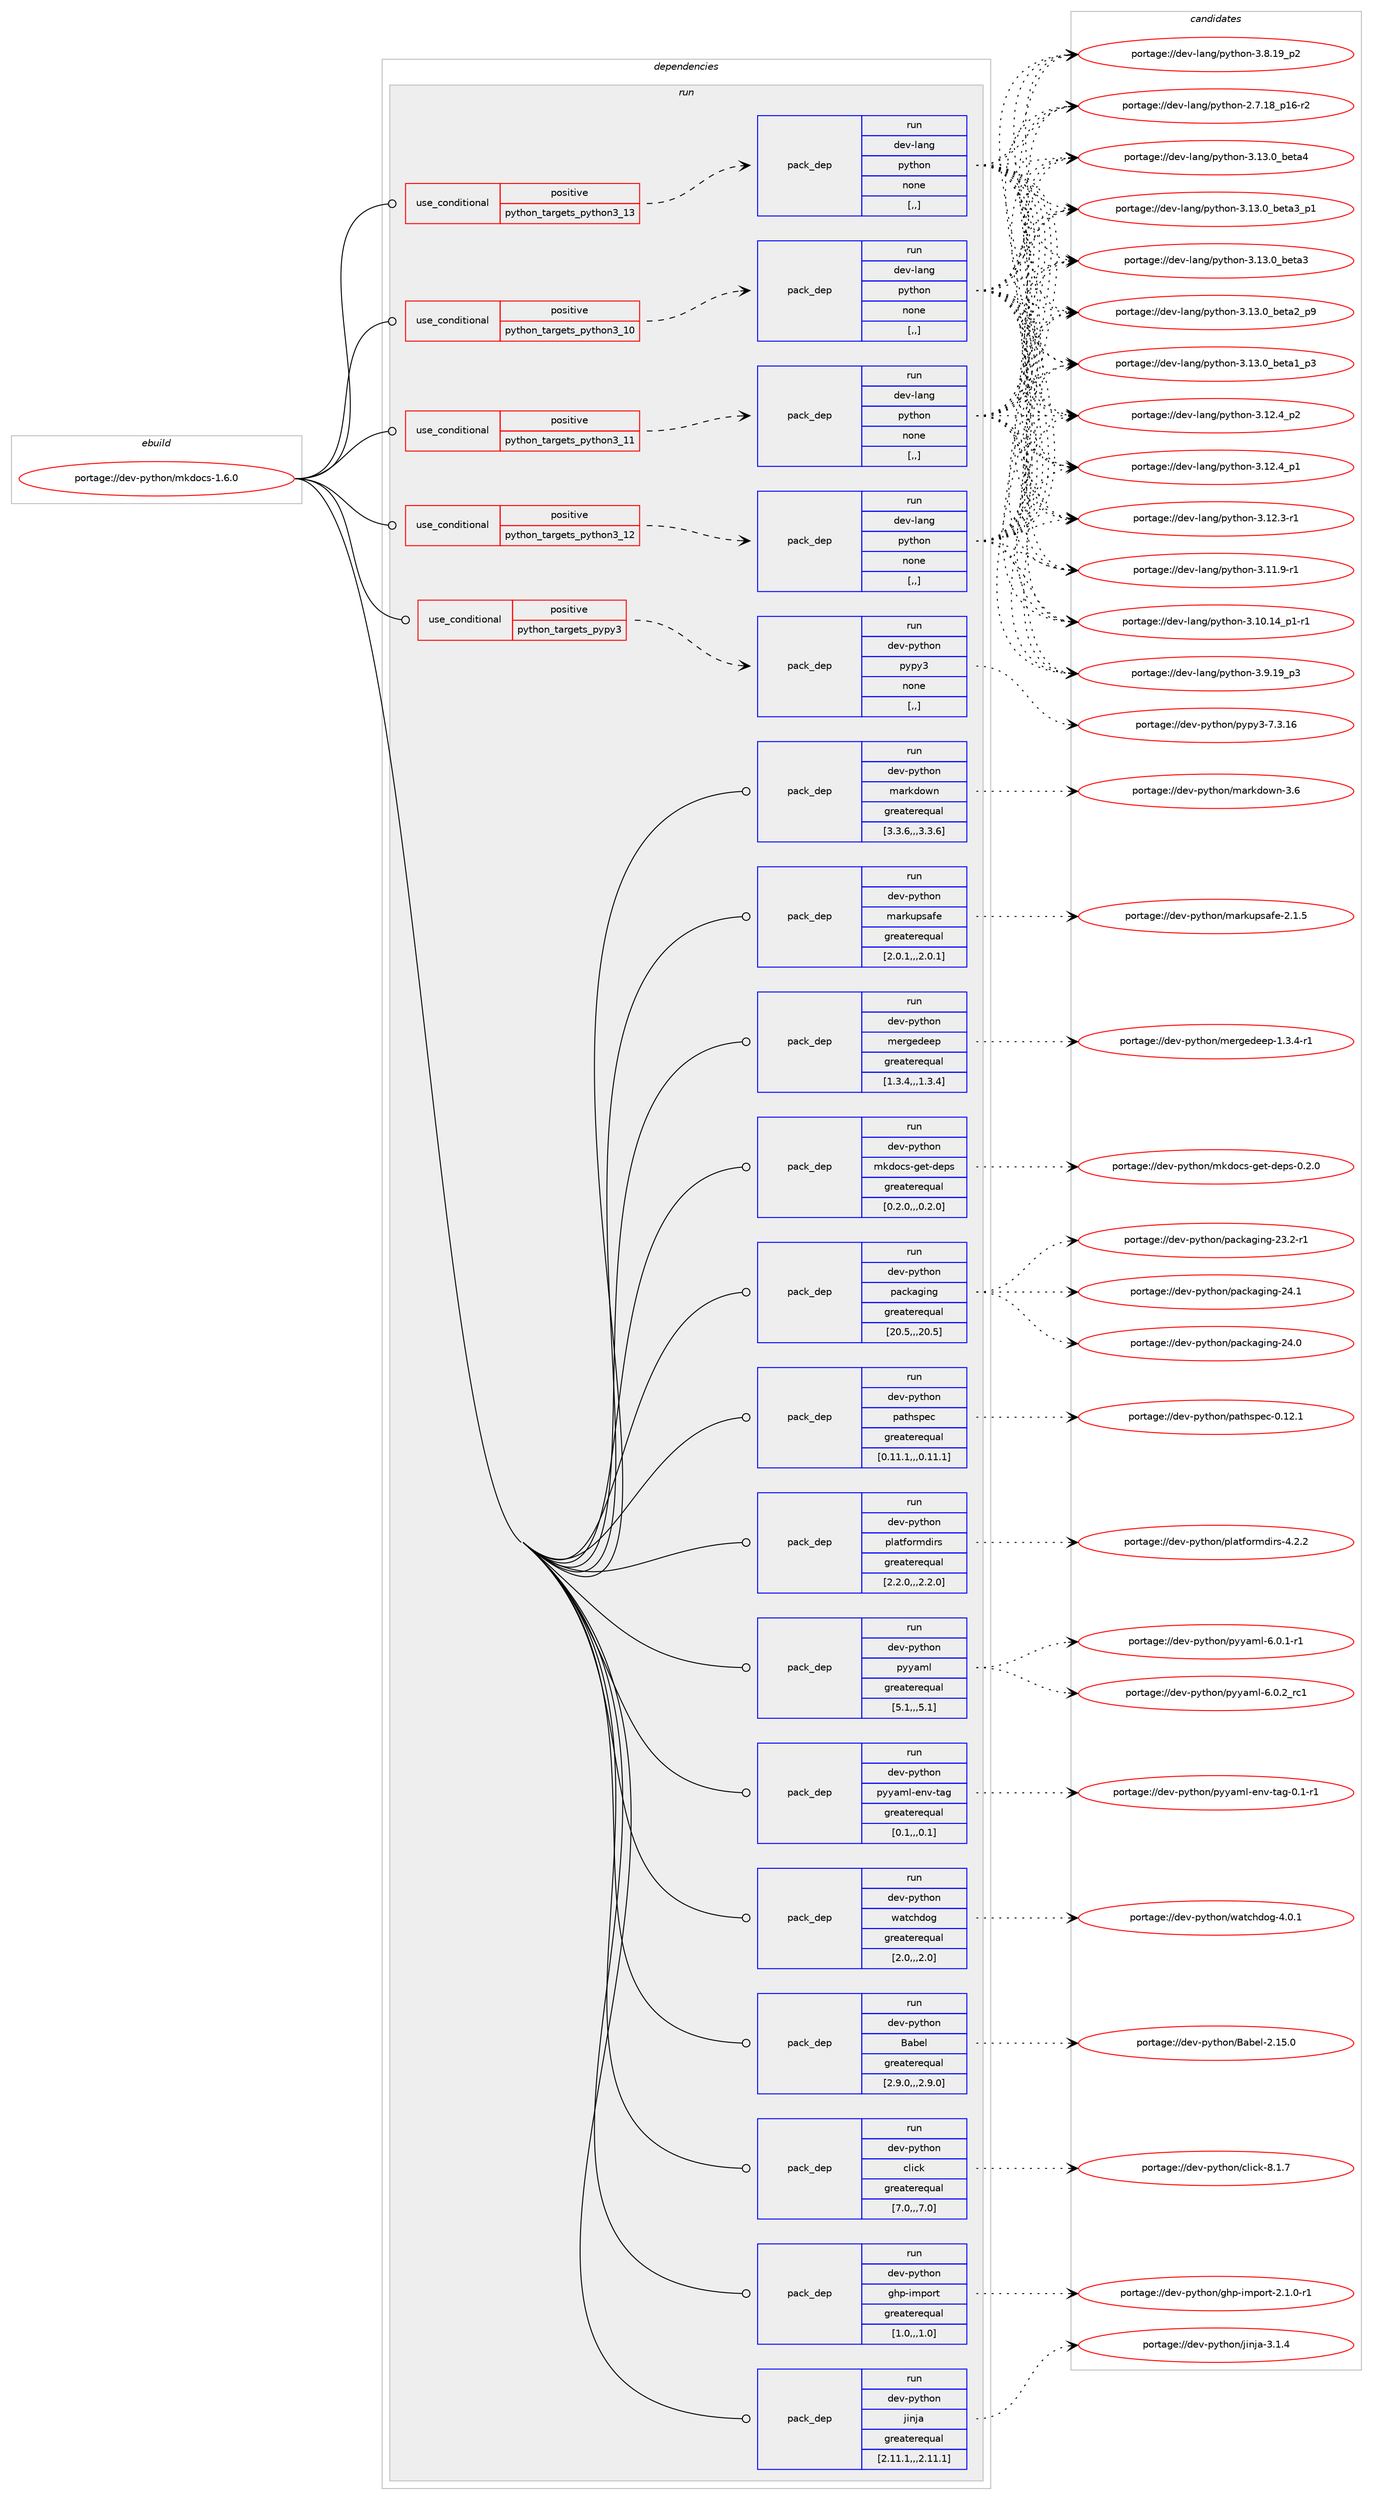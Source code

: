 digraph prolog {

# *************
# Graph options
# *************

newrank=true;
concentrate=true;
compound=true;
graph [rankdir=LR,fontname=Helvetica,fontsize=10,ranksep=1.5];#, ranksep=2.5, nodesep=0.2];
edge  [arrowhead=vee];
node  [fontname=Helvetica,fontsize=10];

# **********
# The ebuild
# **********

subgraph cluster_leftcol {
color=gray;
label=<<i>ebuild</i>>;
id [label="portage://dev-python/mkdocs-1.6.0", color=red, width=4, href="../dev-python/mkdocs-1.6.0.svg"];
}

# ****************
# The dependencies
# ****************

subgraph cluster_midcol {
color=gray;
label=<<i>dependencies</i>>;
subgraph cluster_compile {
fillcolor="#eeeeee";
style=filled;
label=<<i>compile</i>>;
}
subgraph cluster_compileandrun {
fillcolor="#eeeeee";
style=filled;
label=<<i>compile and run</i>>;
}
subgraph cluster_run {
fillcolor="#eeeeee";
style=filled;
label=<<i>run</i>>;
subgraph cond34939 {
dependency151634 [label=<<TABLE BORDER="0" CELLBORDER="1" CELLSPACING="0" CELLPADDING="4"><TR><TD ROWSPAN="3" CELLPADDING="10">use_conditional</TD></TR><TR><TD>positive</TD></TR><TR><TD>python_targets_pypy3</TD></TR></TABLE>>, shape=none, color=red];
subgraph pack115445 {
dependency151635 [label=<<TABLE BORDER="0" CELLBORDER="1" CELLSPACING="0" CELLPADDING="4" WIDTH="220"><TR><TD ROWSPAN="6" CELLPADDING="30">pack_dep</TD></TR><TR><TD WIDTH="110">run</TD></TR><TR><TD>dev-python</TD></TR><TR><TD>pypy3</TD></TR><TR><TD>none</TD></TR><TR><TD>[,,]</TD></TR></TABLE>>, shape=none, color=blue];
}
dependency151634:e -> dependency151635:w [weight=20,style="dashed",arrowhead="vee"];
}
id:e -> dependency151634:w [weight=20,style="solid",arrowhead="odot"];
subgraph cond34940 {
dependency151636 [label=<<TABLE BORDER="0" CELLBORDER="1" CELLSPACING="0" CELLPADDING="4"><TR><TD ROWSPAN="3" CELLPADDING="10">use_conditional</TD></TR><TR><TD>positive</TD></TR><TR><TD>python_targets_python3_10</TD></TR></TABLE>>, shape=none, color=red];
subgraph pack115446 {
dependency151637 [label=<<TABLE BORDER="0" CELLBORDER="1" CELLSPACING="0" CELLPADDING="4" WIDTH="220"><TR><TD ROWSPAN="6" CELLPADDING="30">pack_dep</TD></TR><TR><TD WIDTH="110">run</TD></TR><TR><TD>dev-lang</TD></TR><TR><TD>python</TD></TR><TR><TD>none</TD></TR><TR><TD>[,,]</TD></TR></TABLE>>, shape=none, color=blue];
}
dependency151636:e -> dependency151637:w [weight=20,style="dashed",arrowhead="vee"];
}
id:e -> dependency151636:w [weight=20,style="solid",arrowhead="odot"];
subgraph cond34941 {
dependency151638 [label=<<TABLE BORDER="0" CELLBORDER="1" CELLSPACING="0" CELLPADDING="4"><TR><TD ROWSPAN="3" CELLPADDING="10">use_conditional</TD></TR><TR><TD>positive</TD></TR><TR><TD>python_targets_python3_11</TD></TR></TABLE>>, shape=none, color=red];
subgraph pack115447 {
dependency151639 [label=<<TABLE BORDER="0" CELLBORDER="1" CELLSPACING="0" CELLPADDING="4" WIDTH="220"><TR><TD ROWSPAN="6" CELLPADDING="30">pack_dep</TD></TR><TR><TD WIDTH="110">run</TD></TR><TR><TD>dev-lang</TD></TR><TR><TD>python</TD></TR><TR><TD>none</TD></TR><TR><TD>[,,]</TD></TR></TABLE>>, shape=none, color=blue];
}
dependency151638:e -> dependency151639:w [weight=20,style="dashed",arrowhead="vee"];
}
id:e -> dependency151638:w [weight=20,style="solid",arrowhead="odot"];
subgraph cond34942 {
dependency151640 [label=<<TABLE BORDER="0" CELLBORDER="1" CELLSPACING="0" CELLPADDING="4"><TR><TD ROWSPAN="3" CELLPADDING="10">use_conditional</TD></TR><TR><TD>positive</TD></TR><TR><TD>python_targets_python3_12</TD></TR></TABLE>>, shape=none, color=red];
subgraph pack115448 {
dependency151641 [label=<<TABLE BORDER="0" CELLBORDER="1" CELLSPACING="0" CELLPADDING="4" WIDTH="220"><TR><TD ROWSPAN="6" CELLPADDING="30">pack_dep</TD></TR><TR><TD WIDTH="110">run</TD></TR><TR><TD>dev-lang</TD></TR><TR><TD>python</TD></TR><TR><TD>none</TD></TR><TR><TD>[,,]</TD></TR></TABLE>>, shape=none, color=blue];
}
dependency151640:e -> dependency151641:w [weight=20,style="dashed",arrowhead="vee"];
}
id:e -> dependency151640:w [weight=20,style="solid",arrowhead="odot"];
subgraph cond34943 {
dependency151642 [label=<<TABLE BORDER="0" CELLBORDER="1" CELLSPACING="0" CELLPADDING="4"><TR><TD ROWSPAN="3" CELLPADDING="10">use_conditional</TD></TR><TR><TD>positive</TD></TR><TR><TD>python_targets_python3_13</TD></TR></TABLE>>, shape=none, color=red];
subgraph pack115449 {
dependency151643 [label=<<TABLE BORDER="0" CELLBORDER="1" CELLSPACING="0" CELLPADDING="4" WIDTH="220"><TR><TD ROWSPAN="6" CELLPADDING="30">pack_dep</TD></TR><TR><TD WIDTH="110">run</TD></TR><TR><TD>dev-lang</TD></TR><TR><TD>python</TD></TR><TR><TD>none</TD></TR><TR><TD>[,,]</TD></TR></TABLE>>, shape=none, color=blue];
}
dependency151642:e -> dependency151643:w [weight=20,style="dashed",arrowhead="vee"];
}
id:e -> dependency151642:w [weight=20,style="solid",arrowhead="odot"];
subgraph pack115450 {
dependency151644 [label=<<TABLE BORDER="0" CELLBORDER="1" CELLSPACING="0" CELLPADDING="4" WIDTH="220"><TR><TD ROWSPAN="6" CELLPADDING="30">pack_dep</TD></TR><TR><TD WIDTH="110">run</TD></TR><TR><TD>dev-python</TD></TR><TR><TD>Babel</TD></TR><TR><TD>greaterequal</TD></TR><TR><TD>[2.9.0,,,2.9.0]</TD></TR></TABLE>>, shape=none, color=blue];
}
id:e -> dependency151644:w [weight=20,style="solid",arrowhead="odot"];
subgraph pack115451 {
dependency151645 [label=<<TABLE BORDER="0" CELLBORDER="1" CELLSPACING="0" CELLPADDING="4" WIDTH="220"><TR><TD ROWSPAN="6" CELLPADDING="30">pack_dep</TD></TR><TR><TD WIDTH="110">run</TD></TR><TR><TD>dev-python</TD></TR><TR><TD>click</TD></TR><TR><TD>greaterequal</TD></TR><TR><TD>[7.0,,,7.0]</TD></TR></TABLE>>, shape=none, color=blue];
}
id:e -> dependency151645:w [weight=20,style="solid",arrowhead="odot"];
subgraph pack115452 {
dependency151646 [label=<<TABLE BORDER="0" CELLBORDER="1" CELLSPACING="0" CELLPADDING="4" WIDTH="220"><TR><TD ROWSPAN="6" CELLPADDING="30">pack_dep</TD></TR><TR><TD WIDTH="110">run</TD></TR><TR><TD>dev-python</TD></TR><TR><TD>ghp-import</TD></TR><TR><TD>greaterequal</TD></TR><TR><TD>[1.0,,,1.0]</TD></TR></TABLE>>, shape=none, color=blue];
}
id:e -> dependency151646:w [weight=20,style="solid",arrowhead="odot"];
subgraph pack115453 {
dependency151647 [label=<<TABLE BORDER="0" CELLBORDER="1" CELLSPACING="0" CELLPADDING="4" WIDTH="220"><TR><TD ROWSPAN="6" CELLPADDING="30">pack_dep</TD></TR><TR><TD WIDTH="110">run</TD></TR><TR><TD>dev-python</TD></TR><TR><TD>jinja</TD></TR><TR><TD>greaterequal</TD></TR><TR><TD>[2.11.1,,,2.11.1]</TD></TR></TABLE>>, shape=none, color=blue];
}
id:e -> dependency151647:w [weight=20,style="solid",arrowhead="odot"];
subgraph pack115454 {
dependency151648 [label=<<TABLE BORDER="0" CELLBORDER="1" CELLSPACING="0" CELLPADDING="4" WIDTH="220"><TR><TD ROWSPAN="6" CELLPADDING="30">pack_dep</TD></TR><TR><TD WIDTH="110">run</TD></TR><TR><TD>dev-python</TD></TR><TR><TD>markdown</TD></TR><TR><TD>greaterequal</TD></TR><TR><TD>[3.3.6,,,3.3.6]</TD></TR></TABLE>>, shape=none, color=blue];
}
id:e -> dependency151648:w [weight=20,style="solid",arrowhead="odot"];
subgraph pack115455 {
dependency151649 [label=<<TABLE BORDER="0" CELLBORDER="1" CELLSPACING="0" CELLPADDING="4" WIDTH="220"><TR><TD ROWSPAN="6" CELLPADDING="30">pack_dep</TD></TR><TR><TD WIDTH="110">run</TD></TR><TR><TD>dev-python</TD></TR><TR><TD>markupsafe</TD></TR><TR><TD>greaterequal</TD></TR><TR><TD>[2.0.1,,,2.0.1]</TD></TR></TABLE>>, shape=none, color=blue];
}
id:e -> dependency151649:w [weight=20,style="solid",arrowhead="odot"];
subgraph pack115456 {
dependency151650 [label=<<TABLE BORDER="0" CELLBORDER="1" CELLSPACING="0" CELLPADDING="4" WIDTH="220"><TR><TD ROWSPAN="6" CELLPADDING="30">pack_dep</TD></TR><TR><TD WIDTH="110">run</TD></TR><TR><TD>dev-python</TD></TR><TR><TD>mergedeep</TD></TR><TR><TD>greaterequal</TD></TR><TR><TD>[1.3.4,,,1.3.4]</TD></TR></TABLE>>, shape=none, color=blue];
}
id:e -> dependency151650:w [weight=20,style="solid",arrowhead="odot"];
subgraph pack115457 {
dependency151651 [label=<<TABLE BORDER="0" CELLBORDER="1" CELLSPACING="0" CELLPADDING="4" WIDTH="220"><TR><TD ROWSPAN="6" CELLPADDING="30">pack_dep</TD></TR><TR><TD WIDTH="110">run</TD></TR><TR><TD>dev-python</TD></TR><TR><TD>mkdocs-get-deps</TD></TR><TR><TD>greaterequal</TD></TR><TR><TD>[0.2.0,,,0.2.0]</TD></TR></TABLE>>, shape=none, color=blue];
}
id:e -> dependency151651:w [weight=20,style="solid",arrowhead="odot"];
subgraph pack115458 {
dependency151652 [label=<<TABLE BORDER="0" CELLBORDER="1" CELLSPACING="0" CELLPADDING="4" WIDTH="220"><TR><TD ROWSPAN="6" CELLPADDING="30">pack_dep</TD></TR><TR><TD WIDTH="110">run</TD></TR><TR><TD>dev-python</TD></TR><TR><TD>packaging</TD></TR><TR><TD>greaterequal</TD></TR><TR><TD>[20.5,,,20.5]</TD></TR></TABLE>>, shape=none, color=blue];
}
id:e -> dependency151652:w [weight=20,style="solid",arrowhead="odot"];
subgraph pack115459 {
dependency151653 [label=<<TABLE BORDER="0" CELLBORDER="1" CELLSPACING="0" CELLPADDING="4" WIDTH="220"><TR><TD ROWSPAN="6" CELLPADDING="30">pack_dep</TD></TR><TR><TD WIDTH="110">run</TD></TR><TR><TD>dev-python</TD></TR><TR><TD>pathspec</TD></TR><TR><TD>greaterequal</TD></TR><TR><TD>[0.11.1,,,0.11.1]</TD></TR></TABLE>>, shape=none, color=blue];
}
id:e -> dependency151653:w [weight=20,style="solid",arrowhead="odot"];
subgraph pack115460 {
dependency151654 [label=<<TABLE BORDER="0" CELLBORDER="1" CELLSPACING="0" CELLPADDING="4" WIDTH="220"><TR><TD ROWSPAN="6" CELLPADDING="30">pack_dep</TD></TR><TR><TD WIDTH="110">run</TD></TR><TR><TD>dev-python</TD></TR><TR><TD>platformdirs</TD></TR><TR><TD>greaterequal</TD></TR><TR><TD>[2.2.0,,,2.2.0]</TD></TR></TABLE>>, shape=none, color=blue];
}
id:e -> dependency151654:w [weight=20,style="solid",arrowhead="odot"];
subgraph pack115461 {
dependency151655 [label=<<TABLE BORDER="0" CELLBORDER="1" CELLSPACING="0" CELLPADDING="4" WIDTH="220"><TR><TD ROWSPAN="6" CELLPADDING="30">pack_dep</TD></TR><TR><TD WIDTH="110">run</TD></TR><TR><TD>dev-python</TD></TR><TR><TD>pyyaml</TD></TR><TR><TD>greaterequal</TD></TR><TR><TD>[5.1,,,5.1]</TD></TR></TABLE>>, shape=none, color=blue];
}
id:e -> dependency151655:w [weight=20,style="solid",arrowhead="odot"];
subgraph pack115462 {
dependency151656 [label=<<TABLE BORDER="0" CELLBORDER="1" CELLSPACING="0" CELLPADDING="4" WIDTH="220"><TR><TD ROWSPAN="6" CELLPADDING="30">pack_dep</TD></TR><TR><TD WIDTH="110">run</TD></TR><TR><TD>dev-python</TD></TR><TR><TD>pyyaml-env-tag</TD></TR><TR><TD>greaterequal</TD></TR><TR><TD>[0.1,,,0.1]</TD></TR></TABLE>>, shape=none, color=blue];
}
id:e -> dependency151656:w [weight=20,style="solid",arrowhead="odot"];
subgraph pack115463 {
dependency151657 [label=<<TABLE BORDER="0" CELLBORDER="1" CELLSPACING="0" CELLPADDING="4" WIDTH="220"><TR><TD ROWSPAN="6" CELLPADDING="30">pack_dep</TD></TR><TR><TD WIDTH="110">run</TD></TR><TR><TD>dev-python</TD></TR><TR><TD>watchdog</TD></TR><TR><TD>greaterequal</TD></TR><TR><TD>[2.0,,,2.0]</TD></TR></TABLE>>, shape=none, color=blue];
}
id:e -> dependency151657:w [weight=20,style="solid",arrowhead="odot"];
}
}

# **************
# The candidates
# **************

subgraph cluster_choices {
rank=same;
color=gray;
label=<<i>candidates</i>>;

subgraph choice115445 {
color=black;
nodesep=1;
choice10010111845112121116104111110471121211121215145554651464954 [label="portage://dev-python/pypy3-7.3.16", color=red, width=4,href="../dev-python/pypy3-7.3.16.svg"];
dependency151635:e -> choice10010111845112121116104111110471121211121215145554651464954:w [style=dotted,weight="100"];
}
subgraph choice115446 {
color=black;
nodesep=1;
choice1001011184510897110103471121211161041111104551464951464895981011169752 [label="portage://dev-lang/python-3.13.0_beta4", color=red, width=4,href="../dev-lang/python-3.13.0_beta4.svg"];
choice10010111845108971101034711212111610411111045514649514648959810111697519511249 [label="portage://dev-lang/python-3.13.0_beta3_p1", color=red, width=4,href="../dev-lang/python-3.13.0_beta3_p1.svg"];
choice1001011184510897110103471121211161041111104551464951464895981011169751 [label="portage://dev-lang/python-3.13.0_beta3", color=red, width=4,href="../dev-lang/python-3.13.0_beta3.svg"];
choice10010111845108971101034711212111610411111045514649514648959810111697509511257 [label="portage://dev-lang/python-3.13.0_beta2_p9", color=red, width=4,href="../dev-lang/python-3.13.0_beta2_p9.svg"];
choice10010111845108971101034711212111610411111045514649514648959810111697499511251 [label="portage://dev-lang/python-3.13.0_beta1_p3", color=red, width=4,href="../dev-lang/python-3.13.0_beta1_p3.svg"];
choice100101118451089711010347112121116104111110455146495046529511250 [label="portage://dev-lang/python-3.12.4_p2", color=red, width=4,href="../dev-lang/python-3.12.4_p2.svg"];
choice100101118451089711010347112121116104111110455146495046529511249 [label="portage://dev-lang/python-3.12.4_p1", color=red, width=4,href="../dev-lang/python-3.12.4_p1.svg"];
choice100101118451089711010347112121116104111110455146495046514511449 [label="portage://dev-lang/python-3.12.3-r1", color=red, width=4,href="../dev-lang/python-3.12.3-r1.svg"];
choice100101118451089711010347112121116104111110455146494946574511449 [label="portage://dev-lang/python-3.11.9-r1", color=red, width=4,href="../dev-lang/python-3.11.9-r1.svg"];
choice100101118451089711010347112121116104111110455146494846495295112494511449 [label="portage://dev-lang/python-3.10.14_p1-r1", color=red, width=4,href="../dev-lang/python-3.10.14_p1-r1.svg"];
choice100101118451089711010347112121116104111110455146574649579511251 [label="portage://dev-lang/python-3.9.19_p3", color=red, width=4,href="../dev-lang/python-3.9.19_p3.svg"];
choice100101118451089711010347112121116104111110455146564649579511250 [label="portage://dev-lang/python-3.8.19_p2", color=red, width=4,href="../dev-lang/python-3.8.19_p2.svg"];
choice100101118451089711010347112121116104111110455046554649569511249544511450 [label="portage://dev-lang/python-2.7.18_p16-r2", color=red, width=4,href="../dev-lang/python-2.7.18_p16-r2.svg"];
dependency151637:e -> choice1001011184510897110103471121211161041111104551464951464895981011169752:w [style=dotted,weight="100"];
dependency151637:e -> choice10010111845108971101034711212111610411111045514649514648959810111697519511249:w [style=dotted,weight="100"];
dependency151637:e -> choice1001011184510897110103471121211161041111104551464951464895981011169751:w [style=dotted,weight="100"];
dependency151637:e -> choice10010111845108971101034711212111610411111045514649514648959810111697509511257:w [style=dotted,weight="100"];
dependency151637:e -> choice10010111845108971101034711212111610411111045514649514648959810111697499511251:w [style=dotted,weight="100"];
dependency151637:e -> choice100101118451089711010347112121116104111110455146495046529511250:w [style=dotted,weight="100"];
dependency151637:e -> choice100101118451089711010347112121116104111110455146495046529511249:w [style=dotted,weight="100"];
dependency151637:e -> choice100101118451089711010347112121116104111110455146495046514511449:w [style=dotted,weight="100"];
dependency151637:e -> choice100101118451089711010347112121116104111110455146494946574511449:w [style=dotted,weight="100"];
dependency151637:e -> choice100101118451089711010347112121116104111110455146494846495295112494511449:w [style=dotted,weight="100"];
dependency151637:e -> choice100101118451089711010347112121116104111110455146574649579511251:w [style=dotted,weight="100"];
dependency151637:e -> choice100101118451089711010347112121116104111110455146564649579511250:w [style=dotted,weight="100"];
dependency151637:e -> choice100101118451089711010347112121116104111110455046554649569511249544511450:w [style=dotted,weight="100"];
}
subgraph choice115447 {
color=black;
nodesep=1;
choice1001011184510897110103471121211161041111104551464951464895981011169752 [label="portage://dev-lang/python-3.13.0_beta4", color=red, width=4,href="../dev-lang/python-3.13.0_beta4.svg"];
choice10010111845108971101034711212111610411111045514649514648959810111697519511249 [label="portage://dev-lang/python-3.13.0_beta3_p1", color=red, width=4,href="../dev-lang/python-3.13.0_beta3_p1.svg"];
choice1001011184510897110103471121211161041111104551464951464895981011169751 [label="portage://dev-lang/python-3.13.0_beta3", color=red, width=4,href="../dev-lang/python-3.13.0_beta3.svg"];
choice10010111845108971101034711212111610411111045514649514648959810111697509511257 [label="portage://dev-lang/python-3.13.0_beta2_p9", color=red, width=4,href="../dev-lang/python-3.13.0_beta2_p9.svg"];
choice10010111845108971101034711212111610411111045514649514648959810111697499511251 [label="portage://dev-lang/python-3.13.0_beta1_p3", color=red, width=4,href="../dev-lang/python-3.13.0_beta1_p3.svg"];
choice100101118451089711010347112121116104111110455146495046529511250 [label="portage://dev-lang/python-3.12.4_p2", color=red, width=4,href="../dev-lang/python-3.12.4_p2.svg"];
choice100101118451089711010347112121116104111110455146495046529511249 [label="portage://dev-lang/python-3.12.4_p1", color=red, width=4,href="../dev-lang/python-3.12.4_p1.svg"];
choice100101118451089711010347112121116104111110455146495046514511449 [label="portage://dev-lang/python-3.12.3-r1", color=red, width=4,href="../dev-lang/python-3.12.3-r1.svg"];
choice100101118451089711010347112121116104111110455146494946574511449 [label="portage://dev-lang/python-3.11.9-r1", color=red, width=4,href="../dev-lang/python-3.11.9-r1.svg"];
choice100101118451089711010347112121116104111110455146494846495295112494511449 [label="portage://dev-lang/python-3.10.14_p1-r1", color=red, width=4,href="../dev-lang/python-3.10.14_p1-r1.svg"];
choice100101118451089711010347112121116104111110455146574649579511251 [label="portage://dev-lang/python-3.9.19_p3", color=red, width=4,href="../dev-lang/python-3.9.19_p3.svg"];
choice100101118451089711010347112121116104111110455146564649579511250 [label="portage://dev-lang/python-3.8.19_p2", color=red, width=4,href="../dev-lang/python-3.8.19_p2.svg"];
choice100101118451089711010347112121116104111110455046554649569511249544511450 [label="portage://dev-lang/python-2.7.18_p16-r2", color=red, width=4,href="../dev-lang/python-2.7.18_p16-r2.svg"];
dependency151639:e -> choice1001011184510897110103471121211161041111104551464951464895981011169752:w [style=dotted,weight="100"];
dependency151639:e -> choice10010111845108971101034711212111610411111045514649514648959810111697519511249:w [style=dotted,weight="100"];
dependency151639:e -> choice1001011184510897110103471121211161041111104551464951464895981011169751:w [style=dotted,weight="100"];
dependency151639:e -> choice10010111845108971101034711212111610411111045514649514648959810111697509511257:w [style=dotted,weight="100"];
dependency151639:e -> choice10010111845108971101034711212111610411111045514649514648959810111697499511251:w [style=dotted,weight="100"];
dependency151639:e -> choice100101118451089711010347112121116104111110455146495046529511250:w [style=dotted,weight="100"];
dependency151639:e -> choice100101118451089711010347112121116104111110455146495046529511249:w [style=dotted,weight="100"];
dependency151639:e -> choice100101118451089711010347112121116104111110455146495046514511449:w [style=dotted,weight="100"];
dependency151639:e -> choice100101118451089711010347112121116104111110455146494946574511449:w [style=dotted,weight="100"];
dependency151639:e -> choice100101118451089711010347112121116104111110455146494846495295112494511449:w [style=dotted,weight="100"];
dependency151639:e -> choice100101118451089711010347112121116104111110455146574649579511251:w [style=dotted,weight="100"];
dependency151639:e -> choice100101118451089711010347112121116104111110455146564649579511250:w [style=dotted,weight="100"];
dependency151639:e -> choice100101118451089711010347112121116104111110455046554649569511249544511450:w [style=dotted,weight="100"];
}
subgraph choice115448 {
color=black;
nodesep=1;
choice1001011184510897110103471121211161041111104551464951464895981011169752 [label="portage://dev-lang/python-3.13.0_beta4", color=red, width=4,href="../dev-lang/python-3.13.0_beta4.svg"];
choice10010111845108971101034711212111610411111045514649514648959810111697519511249 [label="portage://dev-lang/python-3.13.0_beta3_p1", color=red, width=4,href="../dev-lang/python-3.13.0_beta3_p1.svg"];
choice1001011184510897110103471121211161041111104551464951464895981011169751 [label="portage://dev-lang/python-3.13.0_beta3", color=red, width=4,href="../dev-lang/python-3.13.0_beta3.svg"];
choice10010111845108971101034711212111610411111045514649514648959810111697509511257 [label="portage://dev-lang/python-3.13.0_beta2_p9", color=red, width=4,href="../dev-lang/python-3.13.0_beta2_p9.svg"];
choice10010111845108971101034711212111610411111045514649514648959810111697499511251 [label="portage://dev-lang/python-3.13.0_beta1_p3", color=red, width=4,href="../dev-lang/python-3.13.0_beta1_p3.svg"];
choice100101118451089711010347112121116104111110455146495046529511250 [label="portage://dev-lang/python-3.12.4_p2", color=red, width=4,href="../dev-lang/python-3.12.4_p2.svg"];
choice100101118451089711010347112121116104111110455146495046529511249 [label="portage://dev-lang/python-3.12.4_p1", color=red, width=4,href="../dev-lang/python-3.12.4_p1.svg"];
choice100101118451089711010347112121116104111110455146495046514511449 [label="portage://dev-lang/python-3.12.3-r1", color=red, width=4,href="../dev-lang/python-3.12.3-r1.svg"];
choice100101118451089711010347112121116104111110455146494946574511449 [label="portage://dev-lang/python-3.11.9-r1", color=red, width=4,href="../dev-lang/python-3.11.9-r1.svg"];
choice100101118451089711010347112121116104111110455146494846495295112494511449 [label="portage://dev-lang/python-3.10.14_p1-r1", color=red, width=4,href="../dev-lang/python-3.10.14_p1-r1.svg"];
choice100101118451089711010347112121116104111110455146574649579511251 [label="portage://dev-lang/python-3.9.19_p3", color=red, width=4,href="../dev-lang/python-3.9.19_p3.svg"];
choice100101118451089711010347112121116104111110455146564649579511250 [label="portage://dev-lang/python-3.8.19_p2", color=red, width=4,href="../dev-lang/python-3.8.19_p2.svg"];
choice100101118451089711010347112121116104111110455046554649569511249544511450 [label="portage://dev-lang/python-2.7.18_p16-r2", color=red, width=4,href="../dev-lang/python-2.7.18_p16-r2.svg"];
dependency151641:e -> choice1001011184510897110103471121211161041111104551464951464895981011169752:w [style=dotted,weight="100"];
dependency151641:e -> choice10010111845108971101034711212111610411111045514649514648959810111697519511249:w [style=dotted,weight="100"];
dependency151641:e -> choice1001011184510897110103471121211161041111104551464951464895981011169751:w [style=dotted,weight="100"];
dependency151641:e -> choice10010111845108971101034711212111610411111045514649514648959810111697509511257:w [style=dotted,weight="100"];
dependency151641:e -> choice10010111845108971101034711212111610411111045514649514648959810111697499511251:w [style=dotted,weight="100"];
dependency151641:e -> choice100101118451089711010347112121116104111110455146495046529511250:w [style=dotted,weight="100"];
dependency151641:e -> choice100101118451089711010347112121116104111110455146495046529511249:w [style=dotted,weight="100"];
dependency151641:e -> choice100101118451089711010347112121116104111110455146495046514511449:w [style=dotted,weight="100"];
dependency151641:e -> choice100101118451089711010347112121116104111110455146494946574511449:w [style=dotted,weight="100"];
dependency151641:e -> choice100101118451089711010347112121116104111110455146494846495295112494511449:w [style=dotted,weight="100"];
dependency151641:e -> choice100101118451089711010347112121116104111110455146574649579511251:w [style=dotted,weight="100"];
dependency151641:e -> choice100101118451089711010347112121116104111110455146564649579511250:w [style=dotted,weight="100"];
dependency151641:e -> choice100101118451089711010347112121116104111110455046554649569511249544511450:w [style=dotted,weight="100"];
}
subgraph choice115449 {
color=black;
nodesep=1;
choice1001011184510897110103471121211161041111104551464951464895981011169752 [label="portage://dev-lang/python-3.13.0_beta4", color=red, width=4,href="../dev-lang/python-3.13.0_beta4.svg"];
choice10010111845108971101034711212111610411111045514649514648959810111697519511249 [label="portage://dev-lang/python-3.13.0_beta3_p1", color=red, width=4,href="../dev-lang/python-3.13.0_beta3_p1.svg"];
choice1001011184510897110103471121211161041111104551464951464895981011169751 [label="portage://dev-lang/python-3.13.0_beta3", color=red, width=4,href="../dev-lang/python-3.13.0_beta3.svg"];
choice10010111845108971101034711212111610411111045514649514648959810111697509511257 [label="portage://dev-lang/python-3.13.0_beta2_p9", color=red, width=4,href="../dev-lang/python-3.13.0_beta2_p9.svg"];
choice10010111845108971101034711212111610411111045514649514648959810111697499511251 [label="portage://dev-lang/python-3.13.0_beta1_p3", color=red, width=4,href="../dev-lang/python-3.13.0_beta1_p3.svg"];
choice100101118451089711010347112121116104111110455146495046529511250 [label="portage://dev-lang/python-3.12.4_p2", color=red, width=4,href="../dev-lang/python-3.12.4_p2.svg"];
choice100101118451089711010347112121116104111110455146495046529511249 [label="portage://dev-lang/python-3.12.4_p1", color=red, width=4,href="../dev-lang/python-3.12.4_p1.svg"];
choice100101118451089711010347112121116104111110455146495046514511449 [label="portage://dev-lang/python-3.12.3-r1", color=red, width=4,href="../dev-lang/python-3.12.3-r1.svg"];
choice100101118451089711010347112121116104111110455146494946574511449 [label="portage://dev-lang/python-3.11.9-r1", color=red, width=4,href="../dev-lang/python-3.11.9-r1.svg"];
choice100101118451089711010347112121116104111110455146494846495295112494511449 [label="portage://dev-lang/python-3.10.14_p1-r1", color=red, width=4,href="../dev-lang/python-3.10.14_p1-r1.svg"];
choice100101118451089711010347112121116104111110455146574649579511251 [label="portage://dev-lang/python-3.9.19_p3", color=red, width=4,href="../dev-lang/python-3.9.19_p3.svg"];
choice100101118451089711010347112121116104111110455146564649579511250 [label="portage://dev-lang/python-3.8.19_p2", color=red, width=4,href="../dev-lang/python-3.8.19_p2.svg"];
choice100101118451089711010347112121116104111110455046554649569511249544511450 [label="portage://dev-lang/python-2.7.18_p16-r2", color=red, width=4,href="../dev-lang/python-2.7.18_p16-r2.svg"];
dependency151643:e -> choice1001011184510897110103471121211161041111104551464951464895981011169752:w [style=dotted,weight="100"];
dependency151643:e -> choice10010111845108971101034711212111610411111045514649514648959810111697519511249:w [style=dotted,weight="100"];
dependency151643:e -> choice1001011184510897110103471121211161041111104551464951464895981011169751:w [style=dotted,weight="100"];
dependency151643:e -> choice10010111845108971101034711212111610411111045514649514648959810111697509511257:w [style=dotted,weight="100"];
dependency151643:e -> choice10010111845108971101034711212111610411111045514649514648959810111697499511251:w [style=dotted,weight="100"];
dependency151643:e -> choice100101118451089711010347112121116104111110455146495046529511250:w [style=dotted,weight="100"];
dependency151643:e -> choice100101118451089711010347112121116104111110455146495046529511249:w [style=dotted,weight="100"];
dependency151643:e -> choice100101118451089711010347112121116104111110455146495046514511449:w [style=dotted,weight="100"];
dependency151643:e -> choice100101118451089711010347112121116104111110455146494946574511449:w [style=dotted,weight="100"];
dependency151643:e -> choice100101118451089711010347112121116104111110455146494846495295112494511449:w [style=dotted,weight="100"];
dependency151643:e -> choice100101118451089711010347112121116104111110455146574649579511251:w [style=dotted,weight="100"];
dependency151643:e -> choice100101118451089711010347112121116104111110455146564649579511250:w [style=dotted,weight="100"];
dependency151643:e -> choice100101118451089711010347112121116104111110455046554649569511249544511450:w [style=dotted,weight="100"];
}
subgraph choice115450 {
color=black;
nodesep=1;
choice100101118451121211161041111104766979810110845504649534648 [label="portage://dev-python/Babel-2.15.0", color=red, width=4,href="../dev-python/Babel-2.15.0.svg"];
dependency151644:e -> choice100101118451121211161041111104766979810110845504649534648:w [style=dotted,weight="100"];
}
subgraph choice115451 {
color=black;
nodesep=1;
choice10010111845112121116104111110479910810599107455646494655 [label="portage://dev-python/click-8.1.7", color=red, width=4,href="../dev-python/click-8.1.7.svg"];
dependency151645:e -> choice10010111845112121116104111110479910810599107455646494655:w [style=dotted,weight="100"];
}
subgraph choice115452 {
color=black;
nodesep=1;
choice1001011184511212111610411111047103104112451051091121111141164550464946484511449 [label="portage://dev-python/ghp-import-2.1.0-r1", color=red, width=4,href="../dev-python/ghp-import-2.1.0-r1.svg"];
dependency151646:e -> choice1001011184511212111610411111047103104112451051091121111141164550464946484511449:w [style=dotted,weight="100"];
}
subgraph choice115453 {
color=black;
nodesep=1;
choice100101118451121211161041111104710610511010697455146494652 [label="portage://dev-python/jinja-3.1.4", color=red, width=4,href="../dev-python/jinja-3.1.4.svg"];
dependency151647:e -> choice100101118451121211161041111104710610511010697455146494652:w [style=dotted,weight="100"];
}
subgraph choice115454 {
color=black;
nodesep=1;
choice10010111845112121116104111110471099711410710011111911045514654 [label="portage://dev-python/markdown-3.6", color=red, width=4,href="../dev-python/markdown-3.6.svg"];
dependency151648:e -> choice10010111845112121116104111110471099711410710011111911045514654:w [style=dotted,weight="100"];
}
subgraph choice115455 {
color=black;
nodesep=1;
choice10010111845112121116104111110471099711410711711211597102101455046494653 [label="portage://dev-python/markupsafe-2.1.5", color=red, width=4,href="../dev-python/markupsafe-2.1.5.svg"];
dependency151649:e -> choice10010111845112121116104111110471099711410711711211597102101455046494653:w [style=dotted,weight="100"];
}
subgraph choice115456 {
color=black;
nodesep=1;
choice10010111845112121116104111110471091011141031011001011011124549465146524511449 [label="portage://dev-python/mergedeep-1.3.4-r1", color=red, width=4,href="../dev-python/mergedeep-1.3.4-r1.svg"];
dependency151650:e -> choice10010111845112121116104111110471091011141031011001011011124549465146524511449:w [style=dotted,weight="100"];
}
subgraph choice115457 {
color=black;
nodesep=1;
choice1001011184511212111610411111047109107100111991154510310111645100101112115454846504648 [label="portage://dev-python/mkdocs-get-deps-0.2.0", color=red, width=4,href="../dev-python/mkdocs-get-deps-0.2.0.svg"];
dependency151651:e -> choice1001011184511212111610411111047109107100111991154510310111645100101112115454846504648:w [style=dotted,weight="100"];
}
subgraph choice115458 {
color=black;
nodesep=1;
choice10010111845112121116104111110471129799107971031051101034550524649 [label="portage://dev-python/packaging-24.1", color=red, width=4,href="../dev-python/packaging-24.1.svg"];
choice10010111845112121116104111110471129799107971031051101034550524648 [label="portage://dev-python/packaging-24.0", color=red, width=4,href="../dev-python/packaging-24.0.svg"];
choice100101118451121211161041111104711297991079710310511010345505146504511449 [label="portage://dev-python/packaging-23.2-r1", color=red, width=4,href="../dev-python/packaging-23.2-r1.svg"];
dependency151652:e -> choice10010111845112121116104111110471129799107971031051101034550524649:w [style=dotted,weight="100"];
dependency151652:e -> choice10010111845112121116104111110471129799107971031051101034550524648:w [style=dotted,weight="100"];
dependency151652:e -> choice100101118451121211161041111104711297991079710310511010345505146504511449:w [style=dotted,weight="100"];
}
subgraph choice115459 {
color=black;
nodesep=1;
choice1001011184511212111610411111047112971161041151121019945484649504649 [label="portage://dev-python/pathspec-0.12.1", color=red, width=4,href="../dev-python/pathspec-0.12.1.svg"];
dependency151653:e -> choice1001011184511212111610411111047112971161041151121019945484649504649:w [style=dotted,weight="100"];
}
subgraph choice115460 {
color=black;
nodesep=1;
choice100101118451121211161041111104711210897116102111114109100105114115455246504650 [label="portage://dev-python/platformdirs-4.2.2", color=red, width=4,href="../dev-python/platformdirs-4.2.2.svg"];
dependency151654:e -> choice100101118451121211161041111104711210897116102111114109100105114115455246504650:w [style=dotted,weight="100"];
}
subgraph choice115461 {
color=black;
nodesep=1;
choice100101118451121211161041111104711212112197109108455446484650951149949 [label="portage://dev-python/pyyaml-6.0.2_rc1", color=red, width=4,href="../dev-python/pyyaml-6.0.2_rc1.svg"];
choice1001011184511212111610411111047112121121971091084554464846494511449 [label="portage://dev-python/pyyaml-6.0.1-r1", color=red, width=4,href="../dev-python/pyyaml-6.0.1-r1.svg"];
dependency151655:e -> choice100101118451121211161041111104711212112197109108455446484650951149949:w [style=dotted,weight="100"];
dependency151655:e -> choice1001011184511212111610411111047112121121971091084554464846494511449:w [style=dotted,weight="100"];
}
subgraph choice115462 {
color=black;
nodesep=1;
choice100101118451121211161041111104711212112197109108451011101184511697103454846494511449 [label="portage://dev-python/pyyaml-env-tag-0.1-r1", color=red, width=4,href="../dev-python/pyyaml-env-tag-0.1-r1.svg"];
dependency151656:e -> choice100101118451121211161041111104711212112197109108451011101184511697103454846494511449:w [style=dotted,weight="100"];
}
subgraph choice115463 {
color=black;
nodesep=1;
choice10010111845112121116104111110471199711699104100111103455246484649 [label="portage://dev-python/watchdog-4.0.1", color=red, width=4,href="../dev-python/watchdog-4.0.1.svg"];
dependency151657:e -> choice10010111845112121116104111110471199711699104100111103455246484649:w [style=dotted,weight="100"];
}
}

}
